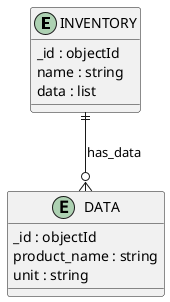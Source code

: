 @startuml INVENTORY_Diagram

entity "INVENTORY" as INVENTORY {
  _id : objectId
  name : string
  data : list
}

entity "DATA" as DATA {
  _id : objectId
  product_name : string
  unit : string
}

' // Relationships
INVENTORY ||--o{ DATA : has_data
@enduml